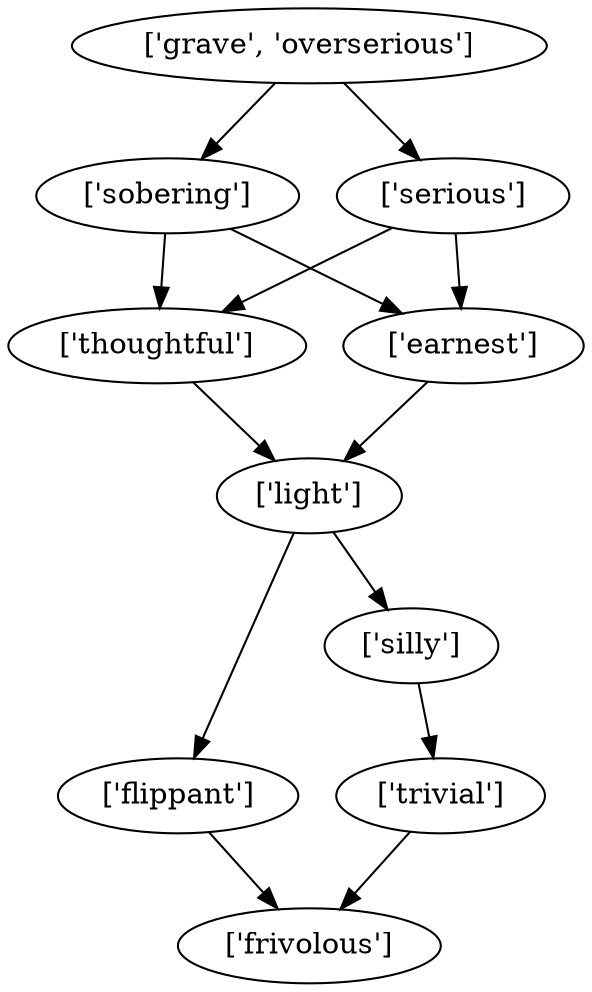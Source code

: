 strict digraph  {
	"['thoughtful']" -> "['light']";
	"['light']" -> "['silly']";
	"['light']" -> "['flippant']";
	"['grave', 'overserious']" -> "['sobering']";
	"['grave', 'overserious']" -> "['serious']";
	"['sobering']" -> "['thoughtful']";
	"['sobering']" -> "['earnest']";
	"['serious']" -> "['thoughtful']";
	"['serious']" -> "['earnest']";
	"['silly']" -> "['trivial']";
	"['trivial']" -> "['frivolous']";
	"['earnest']" -> "['light']";
	"['flippant']" -> "['frivolous']";
}
